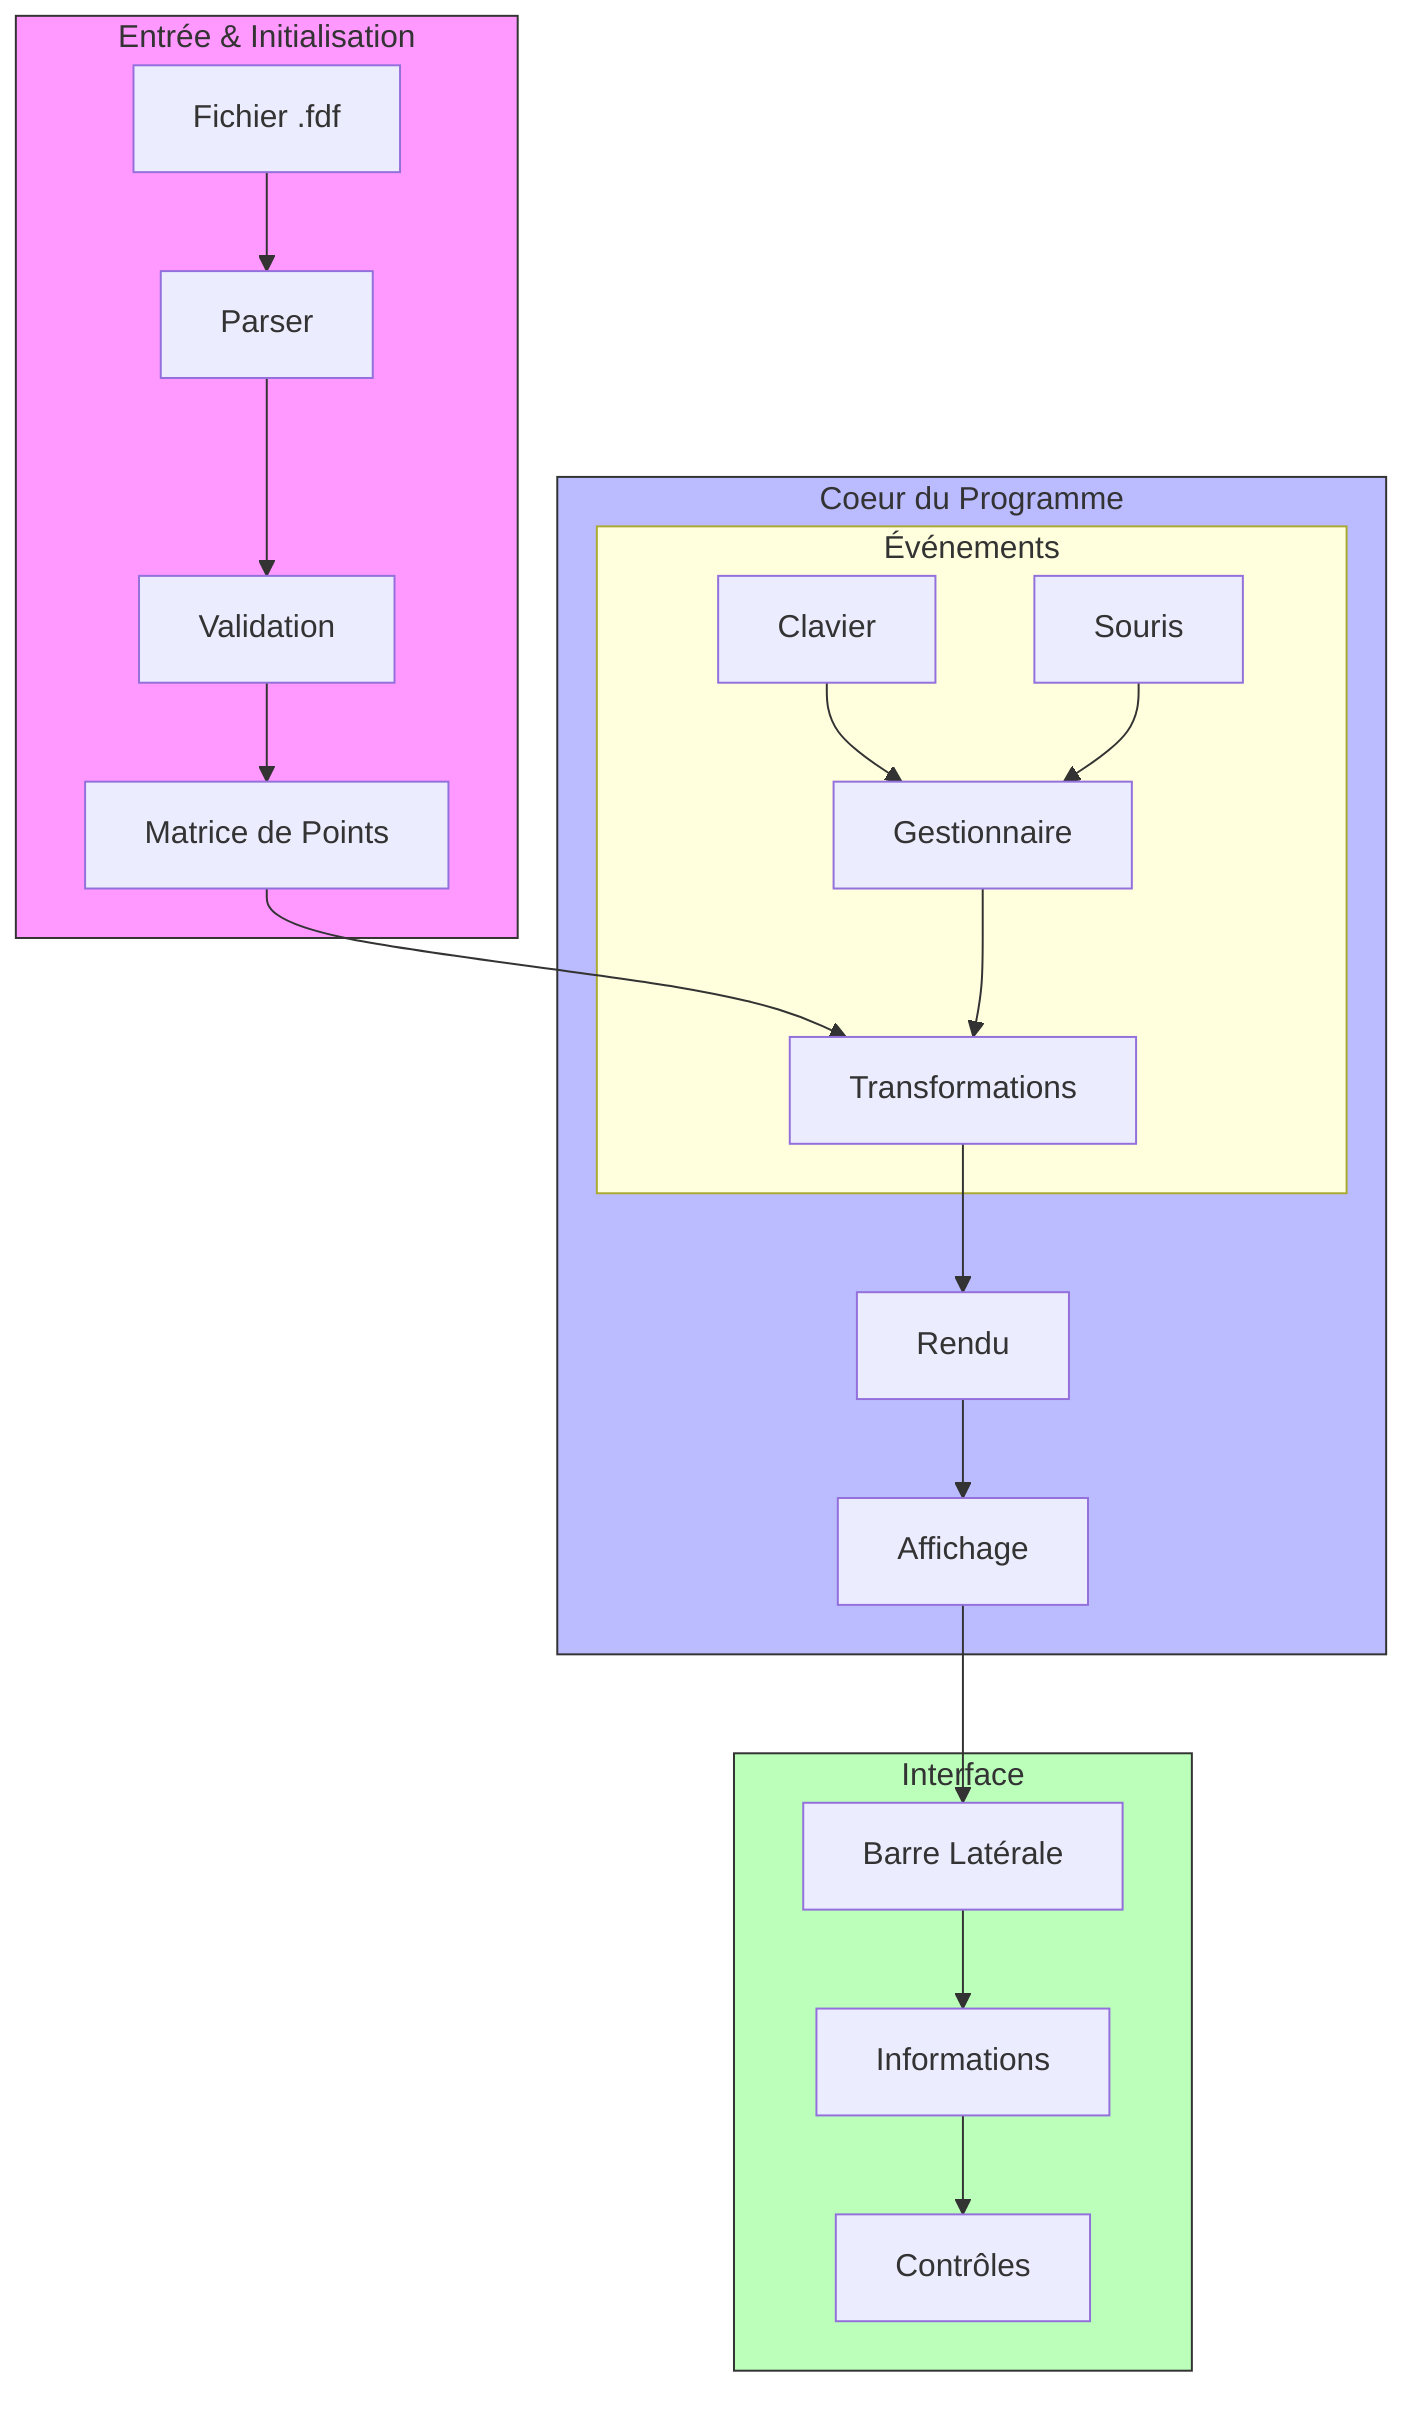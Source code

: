 flowchart TB
    subgraph Input[Entrée & Initialisation]
        F[Fichier .fdf] --> P[Parser]
        P --> V[Validation]
        V --> M[Matrice de Points]
    end

    subgraph Core[Coeur du Programme]
        M --> T[Transformations]
        T --> R[Rendu]
        R --> D[Affichage]
        
        subgraph Events[Événements]
            K[Clavier] --> E[Gestionnaire]
            Mo[Souris] --> E
            E --> T
        end
    end

    subgraph UI[Interface]
        D --> S[Barre Latérale]
        S --> I[Informations]
        I --> C[Contrôles]
    end

    style Input fill:#f9f,stroke:#333
    style Core fill:#bbf,stroke:#333
    style UI fill:#bfb,stroke:#333